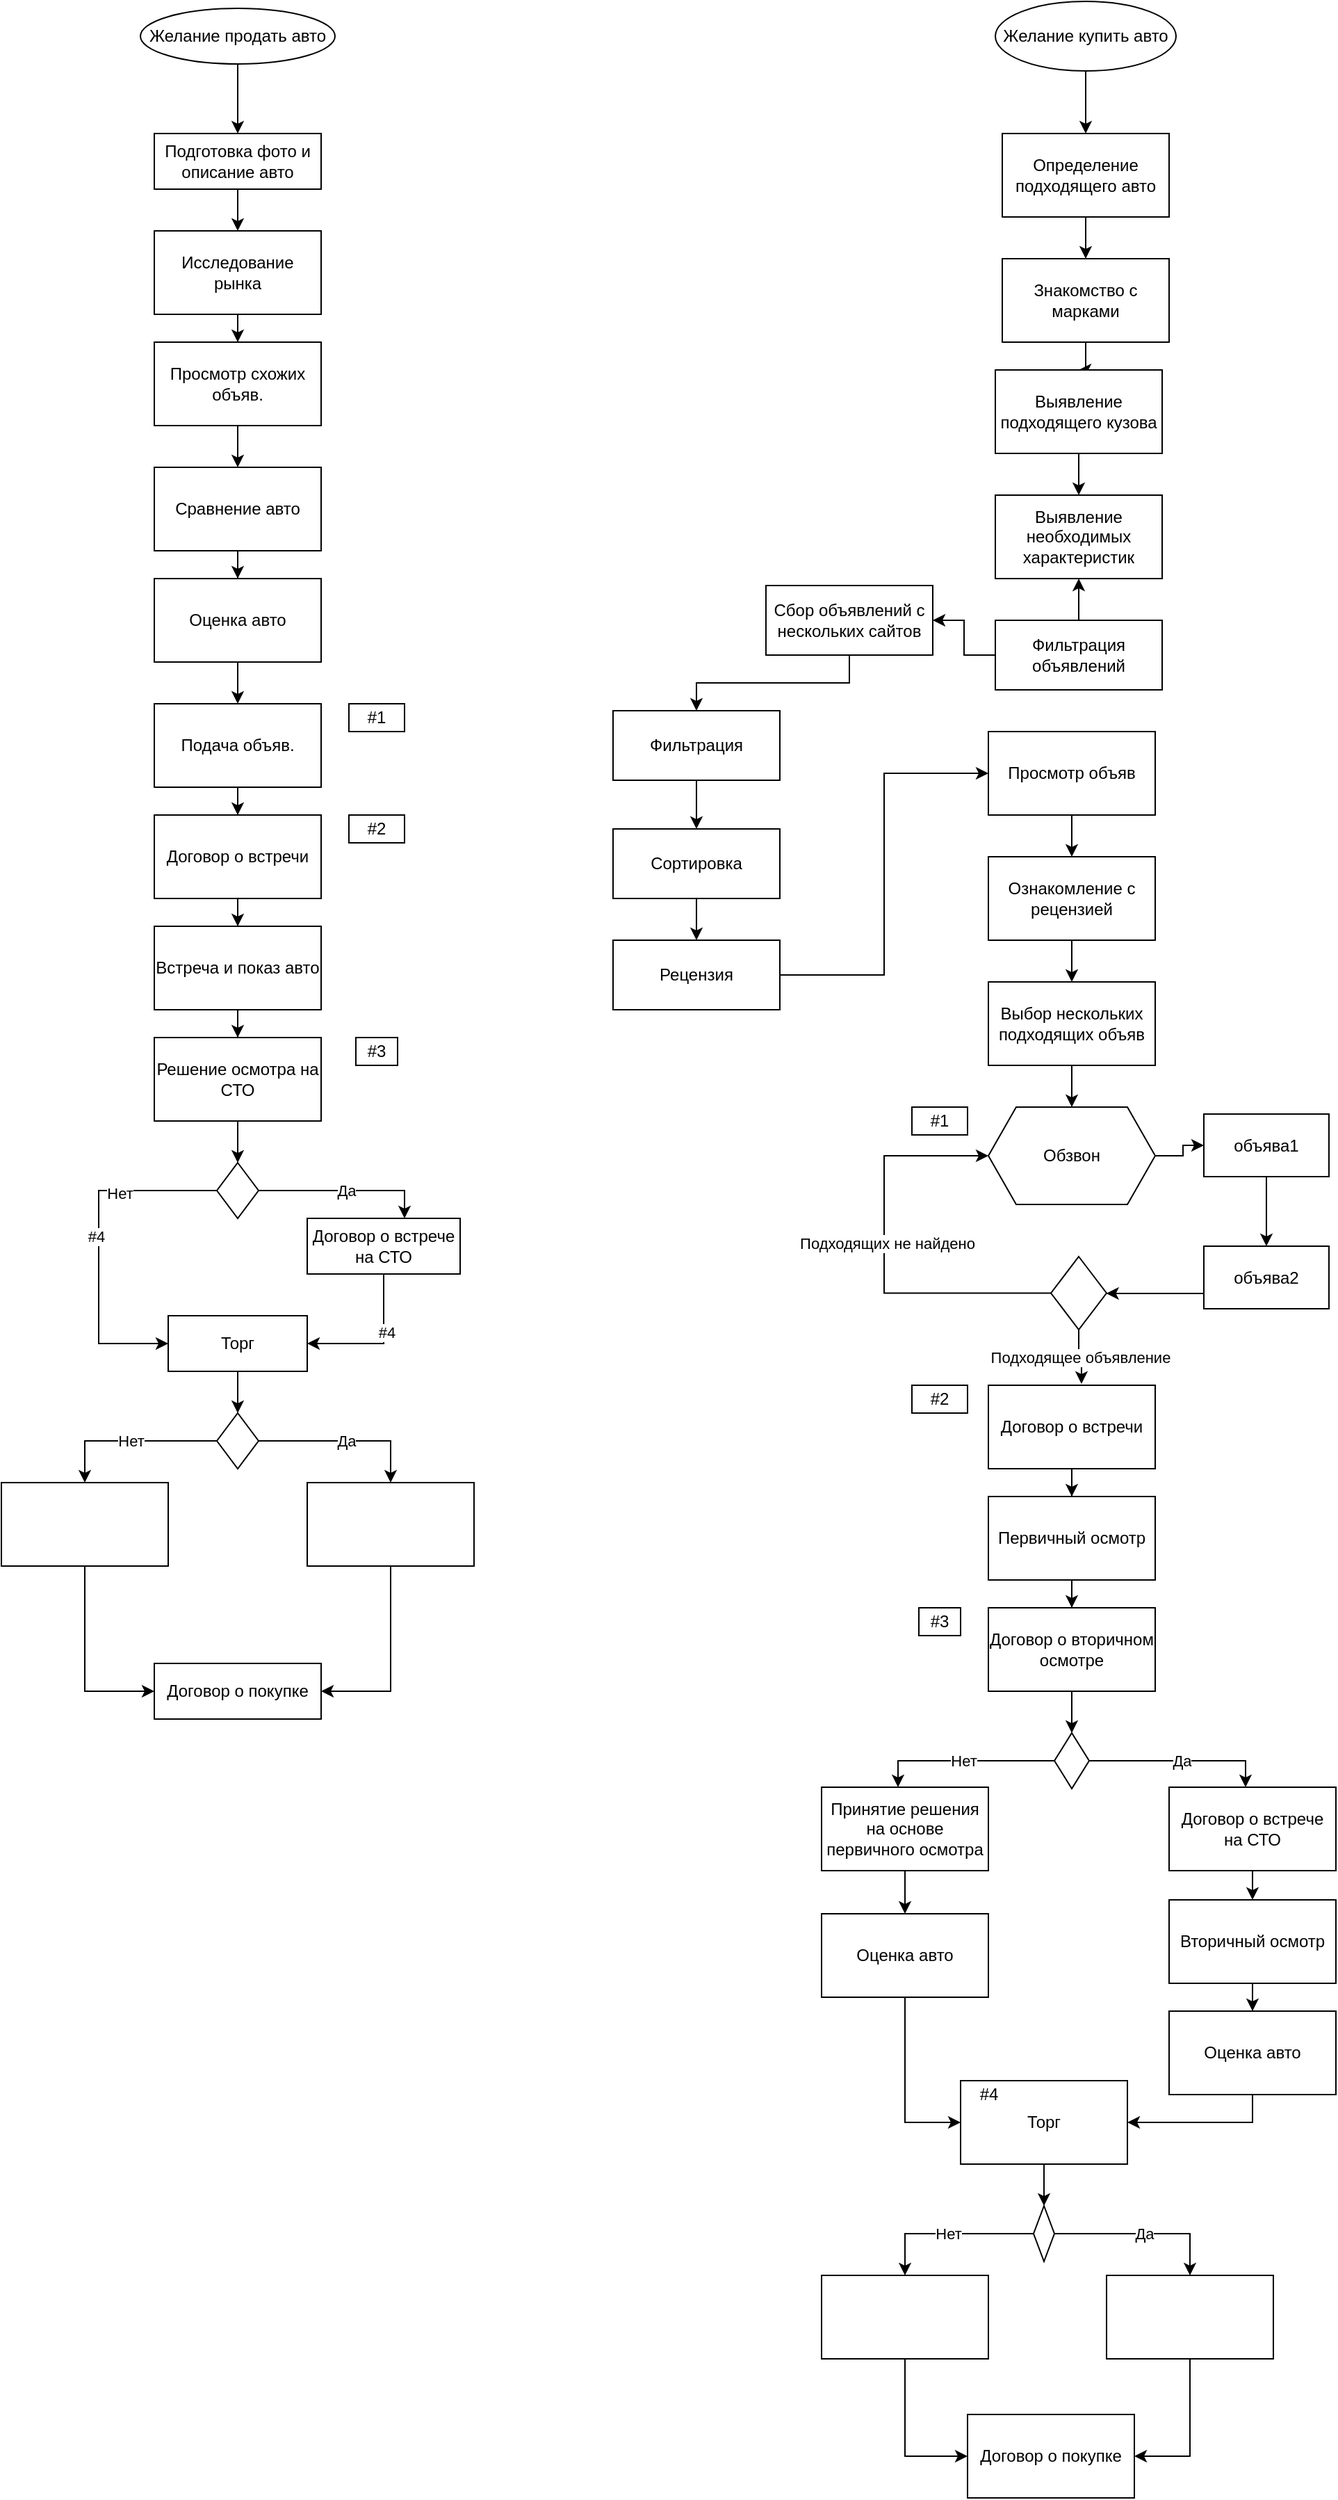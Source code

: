 <mxfile version="14.4.3" type="device"><diagram id="C6eu2yLnh7-MtceRMIal" name="Page-1"><mxGraphModel dx="2035" dy="695" grid="1" gridSize="10" guides="1" tooltips="1" connect="1" arrows="1" fold="1" page="1" pageScale="1" pageWidth="850" pageHeight="1100" math="0" shadow="0"><root><mxCell id="0"/><mxCell id="1" parent="0"/><mxCell id="BpAORbrp1s56oZ_EYQvg-1" value="" style="edgeStyle=orthogonalEdgeStyle;rounded=0;orthogonalLoop=1;jettySize=auto;html=1;" edge="1" parent="1" source="BpAORbrp1s56oZ_EYQvg-2" target="BpAORbrp1s56oZ_EYQvg-8"><mxGeometry relative="1" as="geometry"/></mxCell><mxCell id="BpAORbrp1s56oZ_EYQvg-2" value="Желание продать авто" style="ellipse;whiteSpace=wrap;html=1;" vertex="1" parent="1"><mxGeometry y="20" width="140" height="40" as="geometry"/></mxCell><mxCell id="BpAORbrp1s56oZ_EYQvg-3" value="" style="edgeStyle=orthogonalEdgeStyle;rounded=0;orthogonalLoop=1;jettySize=auto;html=1;" edge="1" parent="1" source="BpAORbrp1s56oZ_EYQvg-4" target="BpAORbrp1s56oZ_EYQvg-6"><mxGeometry relative="1" as="geometry"/></mxCell><mxCell id="BpAORbrp1s56oZ_EYQvg-4" value="Желание купить авто" style="ellipse;whiteSpace=wrap;html=1;" vertex="1" parent="1"><mxGeometry x="615" y="15" width="130" height="50" as="geometry"/></mxCell><mxCell id="BpAORbrp1s56oZ_EYQvg-5" value="" style="edgeStyle=orthogonalEdgeStyle;rounded=0;orthogonalLoop=1;jettySize=auto;html=1;" edge="1" parent="1" source="BpAORbrp1s56oZ_EYQvg-6" target="BpAORbrp1s56oZ_EYQvg-12"><mxGeometry relative="1" as="geometry"/></mxCell><mxCell id="BpAORbrp1s56oZ_EYQvg-6" value="Определение подходящего авто" style="whiteSpace=wrap;html=1;" vertex="1" parent="1"><mxGeometry x="620" y="110" width="120" height="60" as="geometry"/></mxCell><mxCell id="BpAORbrp1s56oZ_EYQvg-7" value="" style="edgeStyle=orthogonalEdgeStyle;rounded=0;orthogonalLoop=1;jettySize=auto;html=1;" edge="1" parent="1" source="BpAORbrp1s56oZ_EYQvg-8" target="BpAORbrp1s56oZ_EYQvg-10"><mxGeometry relative="1" as="geometry"/></mxCell><mxCell id="BpAORbrp1s56oZ_EYQvg-8" value="Подготовка фото и описание авто" style="whiteSpace=wrap;html=1;" vertex="1" parent="1"><mxGeometry x="10" y="110" width="120" height="40" as="geometry"/></mxCell><mxCell id="BpAORbrp1s56oZ_EYQvg-9" value="" style="edgeStyle=orthogonalEdgeStyle;rounded=0;orthogonalLoop=1;jettySize=auto;html=1;" edge="1" parent="1" source="BpAORbrp1s56oZ_EYQvg-10" target="BpAORbrp1s56oZ_EYQvg-14"><mxGeometry relative="1" as="geometry"/></mxCell><mxCell id="BpAORbrp1s56oZ_EYQvg-10" value="Исследование рынка" style="whiteSpace=wrap;html=1;" vertex="1" parent="1"><mxGeometry x="10" y="180" width="120" height="60" as="geometry"/></mxCell><mxCell id="BpAORbrp1s56oZ_EYQvg-11" value="" style="edgeStyle=orthogonalEdgeStyle;rounded=0;orthogonalLoop=1;jettySize=auto;html=1;" edge="1" parent="1" source="BpAORbrp1s56oZ_EYQvg-12" target="BpAORbrp1s56oZ_EYQvg-31"><mxGeometry relative="1" as="geometry"/></mxCell><mxCell id="BpAORbrp1s56oZ_EYQvg-12" value="Знакомство с марками" style="whiteSpace=wrap;html=1;" vertex="1" parent="1"><mxGeometry x="620" y="200" width="120" height="60" as="geometry"/></mxCell><mxCell id="BpAORbrp1s56oZ_EYQvg-13" value="" style="edgeStyle=orthogonalEdgeStyle;rounded=0;orthogonalLoop=1;jettySize=auto;html=1;" edge="1" parent="1" source="BpAORbrp1s56oZ_EYQvg-14" target="BpAORbrp1s56oZ_EYQvg-16"><mxGeometry relative="1" as="geometry"/></mxCell><mxCell id="BpAORbrp1s56oZ_EYQvg-14" value="Просмотр схожих объяв." style="whiteSpace=wrap;html=1;" vertex="1" parent="1"><mxGeometry x="10" y="260" width="120" height="60" as="geometry"/></mxCell><mxCell id="BpAORbrp1s56oZ_EYQvg-15" value="" style="edgeStyle=orthogonalEdgeStyle;rounded=0;orthogonalLoop=1;jettySize=auto;html=1;" edge="1" parent="1" source="BpAORbrp1s56oZ_EYQvg-16" target="BpAORbrp1s56oZ_EYQvg-18"><mxGeometry relative="1" as="geometry"/></mxCell><mxCell id="BpAORbrp1s56oZ_EYQvg-16" value="Сравнение авто" style="whiteSpace=wrap;html=1;" vertex="1" parent="1"><mxGeometry x="10" y="350" width="120" height="60" as="geometry"/></mxCell><mxCell id="BpAORbrp1s56oZ_EYQvg-17" value="" style="edgeStyle=orthogonalEdgeStyle;rounded=0;orthogonalLoop=1;jettySize=auto;html=1;" edge="1" parent="1" source="BpAORbrp1s56oZ_EYQvg-18" target="BpAORbrp1s56oZ_EYQvg-20"><mxGeometry relative="1" as="geometry"/></mxCell><mxCell id="BpAORbrp1s56oZ_EYQvg-18" value="Оценка авто" style="whiteSpace=wrap;html=1;" vertex="1" parent="1"><mxGeometry x="10" y="430" width="120" height="60" as="geometry"/></mxCell><mxCell id="BpAORbrp1s56oZ_EYQvg-19" value="" style="edgeStyle=orthogonalEdgeStyle;rounded=0;orthogonalLoop=1;jettySize=auto;html=1;" edge="1" parent="1" source="BpAORbrp1s56oZ_EYQvg-20" target="BpAORbrp1s56oZ_EYQvg-23"><mxGeometry relative="1" as="geometry"/></mxCell><mxCell id="BpAORbrp1s56oZ_EYQvg-20" value="Подача объяв." style="whiteSpace=wrap;html=1;" vertex="1" parent="1"><mxGeometry x="10" y="520" width="120" height="60" as="geometry"/></mxCell><mxCell id="BpAORbrp1s56oZ_EYQvg-21" value="#1" style="rounded=0;whiteSpace=wrap;html=1;" vertex="1" parent="1"><mxGeometry x="150" y="520" width="40" height="20" as="geometry"/></mxCell><mxCell id="BpAORbrp1s56oZ_EYQvg-22" value="" style="edgeStyle=orthogonalEdgeStyle;rounded=0;orthogonalLoop=1;jettySize=auto;html=1;" edge="1" parent="1" source="BpAORbrp1s56oZ_EYQvg-23" target="BpAORbrp1s56oZ_EYQvg-26"><mxGeometry relative="1" as="geometry"/></mxCell><mxCell id="BpAORbrp1s56oZ_EYQvg-23" value="Договор о встречи" style="whiteSpace=wrap;html=1;" vertex="1" parent="1"><mxGeometry x="10" y="600" width="120" height="60" as="geometry"/></mxCell><mxCell id="BpAORbrp1s56oZ_EYQvg-24" value="#2" style="rounded=0;whiteSpace=wrap;html=1;" vertex="1" parent="1"><mxGeometry x="150" y="600" width="40" height="20" as="geometry"/></mxCell><mxCell id="BpAORbrp1s56oZ_EYQvg-25" value="" style="edgeStyle=orthogonalEdgeStyle;rounded=0;orthogonalLoop=1;jettySize=auto;html=1;" edge="1" parent="1" source="BpAORbrp1s56oZ_EYQvg-26" target="BpAORbrp1s56oZ_EYQvg-28"><mxGeometry relative="1" as="geometry"/></mxCell><mxCell id="BpAORbrp1s56oZ_EYQvg-26" value="Встреча и показ авто" style="whiteSpace=wrap;html=1;" vertex="1" parent="1"><mxGeometry x="10" y="680" width="120" height="60" as="geometry"/></mxCell><mxCell id="BpAORbrp1s56oZ_EYQvg-27" value="" style="edgeStyle=orthogonalEdgeStyle;rounded=0;orthogonalLoop=1;jettySize=auto;html=1;" edge="1" parent="1" source="BpAORbrp1s56oZ_EYQvg-28" target="BpAORbrp1s56oZ_EYQvg-61"><mxGeometry relative="1" as="geometry"/></mxCell><mxCell id="BpAORbrp1s56oZ_EYQvg-28" value="Решение осмотра на СТО" style="whiteSpace=wrap;html=1;" vertex="1" parent="1"><mxGeometry x="10" y="760" width="120" height="60" as="geometry"/></mxCell><mxCell id="BpAORbrp1s56oZ_EYQvg-29" value="#3" style="rounded=0;whiteSpace=wrap;html=1;" vertex="1" parent="1"><mxGeometry x="155" y="760" width="30" height="20" as="geometry"/></mxCell><mxCell id="BpAORbrp1s56oZ_EYQvg-30" value="" style="edgeStyle=orthogonalEdgeStyle;rounded=0;orthogonalLoop=1;jettySize=auto;html=1;" edge="1" parent="1" source="BpAORbrp1s56oZ_EYQvg-31" target="BpAORbrp1s56oZ_EYQvg-33"><mxGeometry relative="1" as="geometry"/></mxCell><mxCell id="BpAORbrp1s56oZ_EYQvg-31" value="Выявление подходящего кузова" style="whiteSpace=wrap;html=1;" vertex="1" parent="1"><mxGeometry x="615" y="280" width="120" height="60" as="geometry"/></mxCell><mxCell id="BpAORbrp1s56oZ_EYQvg-33" value="Выявление необходимых характеристик" style="whiteSpace=wrap;html=1;" vertex="1" parent="1"><mxGeometry x="615" y="370" width="120" height="60" as="geometry"/></mxCell><mxCell id="BpAORbrp1s56oZ_EYQvg-108" value="" style="edgeStyle=orthogonalEdgeStyle;rounded=0;orthogonalLoop=1;jettySize=auto;html=1;" edge="1" parent="1" source="BpAORbrp1s56oZ_EYQvg-35" target="BpAORbrp1s56oZ_EYQvg-107"><mxGeometry relative="1" as="geometry"/></mxCell><mxCell id="BpAORbrp1s56oZ_EYQvg-35" value="Просмотр объяв" style="whiteSpace=wrap;html=1;" vertex="1" parent="1"><mxGeometry x="610" y="540" width="120" height="60" as="geometry"/></mxCell><mxCell id="BpAORbrp1s56oZ_EYQvg-36" style="edgeStyle=orthogonalEdgeStyle;rounded=0;orthogonalLoop=1;jettySize=auto;html=1;exitX=0.5;exitY=1;exitDx=0;exitDy=0;entryX=0.5;entryY=0;entryDx=0;entryDy=0;" edge="1" parent="1" source="BpAORbrp1s56oZ_EYQvg-37" target="BpAORbrp1s56oZ_EYQvg-48"><mxGeometry relative="1" as="geometry"/></mxCell><mxCell id="BpAORbrp1s56oZ_EYQvg-37" value="Выбор нескольких подходящих объяв" style="whiteSpace=wrap;html=1;" vertex="1" parent="1"><mxGeometry x="610" y="720" width="120" height="60" as="geometry"/></mxCell><mxCell id="BpAORbrp1s56oZ_EYQvg-38" value="#1" style="rounded=0;whiteSpace=wrap;html=1;" vertex="1" parent="1"><mxGeometry x="555" y="810" width="40" height="20" as="geometry"/></mxCell><mxCell id="BpAORbrp1s56oZ_EYQvg-39" value="" style="edgeStyle=orthogonalEdgeStyle;rounded=0;orthogonalLoop=1;jettySize=auto;html=1;" edge="1" parent="1" source="BpAORbrp1s56oZ_EYQvg-40" target="BpAORbrp1s56oZ_EYQvg-43"><mxGeometry relative="1" as="geometry"/></mxCell><mxCell id="BpAORbrp1s56oZ_EYQvg-40" value="Договор о встречи" style="whiteSpace=wrap;html=1;" vertex="1" parent="1"><mxGeometry x="610" y="1010" width="120" height="60" as="geometry"/></mxCell><mxCell id="BpAORbrp1s56oZ_EYQvg-41" value="#2" style="rounded=0;whiteSpace=wrap;html=1;" vertex="1" parent="1"><mxGeometry x="555" y="1010" width="40" height="20" as="geometry"/></mxCell><mxCell id="BpAORbrp1s56oZ_EYQvg-42" value="" style="edgeStyle=orthogonalEdgeStyle;rounded=0;orthogonalLoop=1;jettySize=auto;html=1;" edge="1" parent="1" source="BpAORbrp1s56oZ_EYQvg-43" target="BpAORbrp1s56oZ_EYQvg-45"><mxGeometry relative="1" as="geometry"/></mxCell><mxCell id="BpAORbrp1s56oZ_EYQvg-43" value="Первичный осмотр" style="whiteSpace=wrap;html=1;" vertex="1" parent="1"><mxGeometry x="610" y="1090" width="120" height="60" as="geometry"/></mxCell><mxCell id="BpAORbrp1s56oZ_EYQvg-44" value="" style="edgeStyle=orthogonalEdgeStyle;rounded=0;orthogonalLoop=1;jettySize=auto;html=1;" edge="1" parent="1" source="BpAORbrp1s56oZ_EYQvg-45" target="BpAORbrp1s56oZ_EYQvg-69"><mxGeometry relative="1" as="geometry"/></mxCell><mxCell id="BpAORbrp1s56oZ_EYQvg-45" value="Договор о вторичном осмотре" style="whiteSpace=wrap;html=1;" vertex="1" parent="1"><mxGeometry x="610" y="1170" width="120" height="60" as="geometry"/></mxCell><mxCell id="BpAORbrp1s56oZ_EYQvg-46" value="#3" style="rounded=0;whiteSpace=wrap;html=1;" vertex="1" parent="1"><mxGeometry x="560" y="1170" width="30" height="20" as="geometry"/></mxCell><mxCell id="BpAORbrp1s56oZ_EYQvg-47" value="" style="edgeStyle=orthogonalEdgeStyle;rounded=0;orthogonalLoop=1;jettySize=auto;html=1;" edge="1" parent="1" source="BpAORbrp1s56oZ_EYQvg-48" target="BpAORbrp1s56oZ_EYQvg-50"><mxGeometry relative="1" as="geometry"/></mxCell><mxCell id="BpAORbrp1s56oZ_EYQvg-48" value="Обзвон" style="shape=hexagon;perimeter=hexagonPerimeter2;whiteSpace=wrap;html=1;fixedSize=1;" vertex="1" parent="1"><mxGeometry x="610" y="810" width="120" height="70" as="geometry"/></mxCell><mxCell id="BpAORbrp1s56oZ_EYQvg-49" value="" style="edgeStyle=orthogonalEdgeStyle;rounded=0;orthogonalLoop=1;jettySize=auto;html=1;" edge="1" parent="1" source="BpAORbrp1s56oZ_EYQvg-50" target="BpAORbrp1s56oZ_EYQvg-52"><mxGeometry relative="1" as="geometry"/></mxCell><mxCell id="BpAORbrp1s56oZ_EYQvg-50" value="объява1" style="whiteSpace=wrap;html=1;" vertex="1" parent="1"><mxGeometry x="765" y="815" width="90" height="45" as="geometry"/></mxCell><mxCell id="BpAORbrp1s56oZ_EYQvg-51" value="" style="edgeStyle=orthogonalEdgeStyle;rounded=0;orthogonalLoop=1;jettySize=auto;html=1;" edge="1" parent="1" source="BpAORbrp1s56oZ_EYQvg-52" target="BpAORbrp1s56oZ_EYQvg-56"><mxGeometry relative="1" as="geometry"><Array as="points"><mxPoint x="730" y="944"/><mxPoint x="730" y="944"/></Array></mxGeometry></mxCell><mxCell id="BpAORbrp1s56oZ_EYQvg-52" value="объява2" style="whiteSpace=wrap;html=1;" vertex="1" parent="1"><mxGeometry x="765" y="910" width="90" height="45" as="geometry"/></mxCell><mxCell id="BpAORbrp1s56oZ_EYQvg-53" value="Подходящее объявление" style="edgeStyle=orthogonalEdgeStyle;rounded=0;orthogonalLoop=1;jettySize=auto;html=1;entryX=0.558;entryY=-0.017;entryDx=0;entryDy=0;entryPerimeter=0;" edge="1" parent="1" source="BpAORbrp1s56oZ_EYQvg-56" target="BpAORbrp1s56oZ_EYQvg-40"><mxGeometry relative="1" as="geometry"/></mxCell><mxCell id="BpAORbrp1s56oZ_EYQvg-54" style="edgeStyle=orthogonalEdgeStyle;rounded=0;orthogonalLoop=1;jettySize=auto;html=1;" edge="1" parent="1" source="BpAORbrp1s56oZ_EYQvg-56" target="BpAORbrp1s56oZ_EYQvg-48"><mxGeometry relative="1" as="geometry"><Array as="points"><mxPoint x="535" y="944"/><mxPoint x="535" y="845"/></Array></mxGeometry></mxCell><mxCell id="BpAORbrp1s56oZ_EYQvg-55" value="Подходящих не найдено" style="edgeLabel;html=1;align=center;verticalAlign=middle;resizable=0;points=[];" vertex="1" connectable="0" parent="BpAORbrp1s56oZ_EYQvg-54"><mxGeometry x="0.061" y="-2" relative="1" as="geometry"><mxPoint as="offset"/></mxGeometry></mxCell><mxCell id="BpAORbrp1s56oZ_EYQvg-56" value="" style="rhombus;whiteSpace=wrap;html=1;" vertex="1" parent="1"><mxGeometry x="655" y="917.5" width="40" height="52.5" as="geometry"/></mxCell><mxCell id="BpAORbrp1s56oZ_EYQvg-57" value="" style="edgeStyle=orthogonalEdgeStyle;rounded=0;orthogonalLoop=1;jettySize=auto;html=1;" edge="1" parent="1" source="BpAORbrp1s56oZ_EYQvg-61" target="BpAORbrp1s56oZ_EYQvg-63"><mxGeometry relative="1" as="geometry"><Array as="points"><mxPoint x="-30" y="870"/></Array></mxGeometry></mxCell><mxCell id="BpAORbrp1s56oZ_EYQvg-58" value="Нет" style="edgeLabel;html=1;align=center;verticalAlign=middle;resizable=0;points=[];" vertex="1" connectable="0" parent="BpAORbrp1s56oZ_EYQvg-57"><mxGeometry x="-0.429" y="2" relative="1" as="geometry"><mxPoint as="offset"/></mxGeometry></mxCell><mxCell id="BpAORbrp1s56oZ_EYQvg-59" value="#4" style="edgeLabel;html=1;align=center;verticalAlign=middle;resizable=0;points=[];" vertex="1" connectable="0" parent="BpAORbrp1s56oZ_EYQvg-57"><mxGeometry x="-0.037" y="-2" relative="1" as="geometry"><mxPoint as="offset"/></mxGeometry></mxCell><mxCell id="BpAORbrp1s56oZ_EYQvg-60" value="Да" style="edgeStyle=orthogonalEdgeStyle;rounded=0;orthogonalLoop=1;jettySize=auto;html=1;" edge="1" parent="1" source="BpAORbrp1s56oZ_EYQvg-61" target="BpAORbrp1s56oZ_EYQvg-66"><mxGeometry relative="1" as="geometry"><Array as="points"><mxPoint x="190" y="870"/></Array></mxGeometry></mxCell><mxCell id="BpAORbrp1s56oZ_EYQvg-61" value="" style="rhombus;whiteSpace=wrap;html=1;" vertex="1" parent="1"><mxGeometry x="55" y="850" width="30" height="40" as="geometry"/></mxCell><mxCell id="BpAORbrp1s56oZ_EYQvg-62" value="" style="edgeStyle=orthogonalEdgeStyle;rounded=0;orthogonalLoop=1;jettySize=auto;html=1;" edge="1" parent="1" source="BpAORbrp1s56oZ_EYQvg-63" target="BpAORbrp1s56oZ_EYQvg-76"><mxGeometry relative="1" as="geometry"/></mxCell><mxCell id="BpAORbrp1s56oZ_EYQvg-63" value="Торг" style="whiteSpace=wrap;html=1;direction=west;" vertex="1" parent="1"><mxGeometry x="20" y="960" width="100" height="40" as="geometry"/></mxCell><mxCell id="BpAORbrp1s56oZ_EYQvg-64" style="edgeStyle=orthogonalEdgeStyle;rounded=0;orthogonalLoop=1;jettySize=auto;html=1;exitX=0.5;exitY=1;exitDx=0;exitDy=0;entryX=0;entryY=0.5;entryDx=0;entryDy=0;" edge="1" parent="1" source="BpAORbrp1s56oZ_EYQvg-66" target="BpAORbrp1s56oZ_EYQvg-63"><mxGeometry relative="1" as="geometry"/></mxCell><mxCell id="BpAORbrp1s56oZ_EYQvg-65" value="#4" style="edgeLabel;html=1;align=center;verticalAlign=middle;resizable=0;points=[];" vertex="1" connectable="0" parent="BpAORbrp1s56oZ_EYQvg-64"><mxGeometry x="-0.2" y="2" relative="1" as="geometry"><mxPoint as="offset"/></mxGeometry></mxCell><mxCell id="BpAORbrp1s56oZ_EYQvg-66" value="Договор о встрече на СТО" style="whiteSpace=wrap;html=1;" vertex="1" parent="1"><mxGeometry x="120" y="890" width="110" height="40" as="geometry"/></mxCell><mxCell id="BpAORbrp1s56oZ_EYQvg-67" value="Нет" style="edgeStyle=orthogonalEdgeStyle;rounded=0;orthogonalLoop=1;jettySize=auto;html=1;" edge="1" parent="1" source="BpAORbrp1s56oZ_EYQvg-69" target="BpAORbrp1s56oZ_EYQvg-71"><mxGeometry relative="1" as="geometry"><Array as="points"><mxPoint x="545" y="1280"/></Array></mxGeometry></mxCell><mxCell id="BpAORbrp1s56oZ_EYQvg-68" value="Да" style="edgeStyle=orthogonalEdgeStyle;rounded=0;orthogonalLoop=1;jettySize=auto;html=1;" edge="1" parent="1" source="BpAORbrp1s56oZ_EYQvg-69" target="BpAORbrp1s56oZ_EYQvg-73"><mxGeometry relative="1" as="geometry"><Array as="points"><mxPoint x="795" y="1280"/></Array></mxGeometry></mxCell><mxCell id="BpAORbrp1s56oZ_EYQvg-69" value="" style="rhombus;whiteSpace=wrap;html=1;" vertex="1" parent="1"><mxGeometry x="657.5" y="1260" width="25" height="40" as="geometry"/></mxCell><mxCell id="BpAORbrp1s56oZ_EYQvg-70" value="" style="edgeStyle=orthogonalEdgeStyle;rounded=0;orthogonalLoop=1;jettySize=auto;html=1;" edge="1" parent="1" source="BpAORbrp1s56oZ_EYQvg-71" target="BpAORbrp1s56oZ_EYQvg-89"><mxGeometry relative="1" as="geometry"/></mxCell><mxCell id="BpAORbrp1s56oZ_EYQvg-71" value="Принятие решения на основе первичного осмотра" style="whiteSpace=wrap;html=1;" vertex="1" parent="1"><mxGeometry x="490" y="1299" width="120" height="60" as="geometry"/></mxCell><mxCell id="BpAORbrp1s56oZ_EYQvg-72" value="" style="edgeStyle=orthogonalEdgeStyle;rounded=0;orthogonalLoop=1;jettySize=auto;html=1;" edge="1" parent="1" source="BpAORbrp1s56oZ_EYQvg-73" target="BpAORbrp1s56oZ_EYQvg-83"><mxGeometry relative="1" as="geometry"/></mxCell><mxCell id="BpAORbrp1s56oZ_EYQvg-73" value="Договор о встрече на СТО" style="whiteSpace=wrap;html=1;" vertex="1" parent="1"><mxGeometry x="740" y="1299" width="120" height="60" as="geometry"/></mxCell><mxCell id="BpAORbrp1s56oZ_EYQvg-74" value="Нет" style="edgeStyle=orthogonalEdgeStyle;rounded=0;orthogonalLoop=1;jettySize=auto;html=1;" edge="1" parent="1" source="BpAORbrp1s56oZ_EYQvg-76" target="BpAORbrp1s56oZ_EYQvg-78"><mxGeometry relative="1" as="geometry"/></mxCell><mxCell id="BpAORbrp1s56oZ_EYQvg-75" value="Да" style="edgeStyle=orthogonalEdgeStyle;rounded=0;orthogonalLoop=1;jettySize=auto;html=1;" edge="1" parent="1" source="BpAORbrp1s56oZ_EYQvg-76" target="BpAORbrp1s56oZ_EYQvg-80"><mxGeometry relative="1" as="geometry"/></mxCell><mxCell id="BpAORbrp1s56oZ_EYQvg-76" value="" style="rhombus;whiteSpace=wrap;html=1;" vertex="1" parent="1"><mxGeometry x="55" y="1030" width="30" height="40" as="geometry"/></mxCell><mxCell id="BpAORbrp1s56oZ_EYQvg-77" style="edgeStyle=orthogonalEdgeStyle;rounded=0;orthogonalLoop=1;jettySize=auto;html=1;exitX=0.5;exitY=1;exitDx=0;exitDy=0;entryX=0;entryY=0.5;entryDx=0;entryDy=0;" edge="1" parent="1" source="BpAORbrp1s56oZ_EYQvg-78" target="BpAORbrp1s56oZ_EYQvg-81"><mxGeometry relative="1" as="geometry"/></mxCell><mxCell id="BpAORbrp1s56oZ_EYQvg-78" value="" style="whiteSpace=wrap;html=1;" vertex="1" parent="1"><mxGeometry x="-100" y="1080" width="120" height="60" as="geometry"/></mxCell><mxCell id="BpAORbrp1s56oZ_EYQvg-79" style="edgeStyle=orthogonalEdgeStyle;rounded=0;orthogonalLoop=1;jettySize=auto;html=1;exitX=0.5;exitY=1;exitDx=0;exitDy=0;entryX=1;entryY=0.5;entryDx=0;entryDy=0;" edge="1" parent="1" source="BpAORbrp1s56oZ_EYQvg-80" target="BpAORbrp1s56oZ_EYQvg-81"><mxGeometry relative="1" as="geometry"/></mxCell><mxCell id="BpAORbrp1s56oZ_EYQvg-80" value="" style="whiteSpace=wrap;html=1;" vertex="1" parent="1"><mxGeometry x="120" y="1080" width="120" height="60" as="geometry"/></mxCell><mxCell id="BpAORbrp1s56oZ_EYQvg-81" value="Договор о покупке" style="rounded=0;whiteSpace=wrap;html=1;" vertex="1" parent="1"><mxGeometry x="10" y="1210" width="120" height="40" as="geometry"/></mxCell><mxCell id="BpAORbrp1s56oZ_EYQvg-82" value="" style="edgeStyle=orthogonalEdgeStyle;rounded=0;orthogonalLoop=1;jettySize=auto;html=1;" edge="1" parent="1" source="BpAORbrp1s56oZ_EYQvg-83" target="BpAORbrp1s56oZ_EYQvg-85"><mxGeometry relative="1" as="geometry"/></mxCell><mxCell id="BpAORbrp1s56oZ_EYQvg-83" value="Вторичный осмотр" style="whiteSpace=wrap;html=1;" vertex="1" parent="1"><mxGeometry x="740" y="1380" width="120" height="60" as="geometry"/></mxCell><mxCell id="BpAORbrp1s56oZ_EYQvg-84" style="edgeStyle=orthogonalEdgeStyle;rounded=0;orthogonalLoop=1;jettySize=auto;html=1;exitX=0.5;exitY=1;exitDx=0;exitDy=0;entryX=1;entryY=0.5;entryDx=0;entryDy=0;" edge="1" parent="1" source="BpAORbrp1s56oZ_EYQvg-85" target="BpAORbrp1s56oZ_EYQvg-87"><mxGeometry relative="1" as="geometry"/></mxCell><mxCell id="BpAORbrp1s56oZ_EYQvg-85" value="Оценка авто" style="whiteSpace=wrap;html=1;" vertex="1" parent="1"><mxGeometry x="740" y="1460" width="120" height="60" as="geometry"/></mxCell><mxCell id="BpAORbrp1s56oZ_EYQvg-86" value="" style="edgeStyle=orthogonalEdgeStyle;rounded=0;orthogonalLoop=1;jettySize=auto;html=1;" edge="1" parent="1" source="BpAORbrp1s56oZ_EYQvg-87" target="BpAORbrp1s56oZ_EYQvg-92"><mxGeometry relative="1" as="geometry"/></mxCell><mxCell id="BpAORbrp1s56oZ_EYQvg-87" value="Торг" style="whiteSpace=wrap;html=1;" vertex="1" parent="1"><mxGeometry x="590" y="1510" width="120" height="60" as="geometry"/></mxCell><mxCell id="BpAORbrp1s56oZ_EYQvg-88" style="edgeStyle=orthogonalEdgeStyle;rounded=0;orthogonalLoop=1;jettySize=auto;html=1;entryX=0;entryY=0.5;entryDx=0;entryDy=0;" edge="1" parent="1" source="BpAORbrp1s56oZ_EYQvg-89" target="BpAORbrp1s56oZ_EYQvg-87"><mxGeometry relative="1" as="geometry"/></mxCell><mxCell id="BpAORbrp1s56oZ_EYQvg-89" value="Оценка авто" style="whiteSpace=wrap;html=1;" vertex="1" parent="1"><mxGeometry x="490" y="1390" width="120" height="60" as="geometry"/></mxCell><mxCell id="BpAORbrp1s56oZ_EYQvg-90" value="Нет" style="edgeStyle=orthogonalEdgeStyle;rounded=0;orthogonalLoop=1;jettySize=auto;html=1;" edge="1" parent="1" source="BpAORbrp1s56oZ_EYQvg-92" target="BpAORbrp1s56oZ_EYQvg-94"><mxGeometry relative="1" as="geometry"/></mxCell><mxCell id="BpAORbrp1s56oZ_EYQvg-91" value="Да" style="edgeStyle=orthogonalEdgeStyle;rounded=0;orthogonalLoop=1;jettySize=auto;html=1;" edge="1" parent="1" source="BpAORbrp1s56oZ_EYQvg-92" target="BpAORbrp1s56oZ_EYQvg-96"><mxGeometry relative="1" as="geometry"/></mxCell><mxCell id="BpAORbrp1s56oZ_EYQvg-92" value="" style="rhombus;whiteSpace=wrap;html=1;" vertex="1" parent="1"><mxGeometry x="642.5" y="1600" width="15" height="40" as="geometry"/></mxCell><mxCell id="BpAORbrp1s56oZ_EYQvg-93" style="edgeStyle=orthogonalEdgeStyle;rounded=0;orthogonalLoop=1;jettySize=auto;html=1;exitX=0.5;exitY=1;exitDx=0;exitDy=0;entryX=0;entryY=0.5;entryDx=0;entryDy=0;" edge="1" parent="1" source="BpAORbrp1s56oZ_EYQvg-94" target="BpAORbrp1s56oZ_EYQvg-97"><mxGeometry relative="1" as="geometry"/></mxCell><mxCell id="BpAORbrp1s56oZ_EYQvg-94" value="" style="whiteSpace=wrap;html=1;" vertex="1" parent="1"><mxGeometry x="490" y="1650" width="120" height="60" as="geometry"/></mxCell><mxCell id="BpAORbrp1s56oZ_EYQvg-95" style="edgeStyle=orthogonalEdgeStyle;rounded=0;orthogonalLoop=1;jettySize=auto;html=1;exitX=0.5;exitY=1;exitDx=0;exitDy=0;entryX=1;entryY=0.5;entryDx=0;entryDy=0;" edge="1" parent="1" source="BpAORbrp1s56oZ_EYQvg-96" target="BpAORbrp1s56oZ_EYQvg-97"><mxGeometry relative="1" as="geometry"/></mxCell><mxCell id="BpAORbrp1s56oZ_EYQvg-96" value="" style="whiteSpace=wrap;html=1;" vertex="1" parent="1"><mxGeometry x="695" y="1650" width="120" height="60" as="geometry"/></mxCell><mxCell id="BpAORbrp1s56oZ_EYQvg-97" value="Договор о покупке" style="rounded=0;whiteSpace=wrap;html=1;" vertex="1" parent="1"><mxGeometry x="595" y="1750" width="120" height="60" as="geometry"/></mxCell><mxCell id="BpAORbrp1s56oZ_EYQvg-98" value="#4" style="text;html=1;align=center;verticalAlign=middle;resizable=0;points=[];autosize=1;" vertex="1" parent="1"><mxGeometry x="595" y="1510" width="30" height="20" as="geometry"/></mxCell><mxCell id="BpAORbrp1s56oZ_EYQvg-100" value="" style="edgeStyle=orthogonalEdgeStyle;rounded=0;orthogonalLoop=1;jettySize=auto;html=1;" edge="1" parent="1" source="BpAORbrp1s56oZ_EYQvg-99" target="BpAORbrp1s56oZ_EYQvg-33"><mxGeometry relative="1" as="geometry"/></mxCell><mxCell id="BpAORbrp1s56oZ_EYQvg-111" value="" style="edgeStyle=orthogonalEdgeStyle;rounded=0;orthogonalLoop=1;jettySize=auto;html=1;" edge="1" parent="1" source="BpAORbrp1s56oZ_EYQvg-99" target="BpAORbrp1s56oZ_EYQvg-110"><mxGeometry relative="1" as="geometry"/></mxCell><mxCell id="BpAORbrp1s56oZ_EYQvg-99" value="Фильтрация объявлений" style="rounded=0;whiteSpace=wrap;html=1;" vertex="1" parent="1"><mxGeometry x="615" y="460" width="120" height="50" as="geometry"/></mxCell><mxCell id="BpAORbrp1s56oZ_EYQvg-109" value="" style="edgeStyle=orthogonalEdgeStyle;rounded=0;orthogonalLoop=1;jettySize=auto;html=1;" edge="1" parent="1" source="BpAORbrp1s56oZ_EYQvg-107" target="BpAORbrp1s56oZ_EYQvg-37"><mxGeometry relative="1" as="geometry"/></mxCell><mxCell id="BpAORbrp1s56oZ_EYQvg-107" value="Ознакомление с рецензией" style="rounded=0;whiteSpace=wrap;html=1;" vertex="1" parent="1"><mxGeometry x="610" y="630" width="120" height="60" as="geometry"/></mxCell><mxCell id="BpAORbrp1s56oZ_EYQvg-115" value="" style="edgeStyle=orthogonalEdgeStyle;rounded=0;orthogonalLoop=1;jettySize=auto;html=1;" edge="1" parent="1" source="BpAORbrp1s56oZ_EYQvg-110" target="BpAORbrp1s56oZ_EYQvg-114"><mxGeometry relative="1" as="geometry"/></mxCell><mxCell id="BpAORbrp1s56oZ_EYQvg-110" value="Сбор объявлений с нескольких сайтов" style="rounded=0;whiteSpace=wrap;html=1;" vertex="1" parent="1"><mxGeometry x="450" y="435" width="120" height="50" as="geometry"/></mxCell><mxCell id="BpAORbrp1s56oZ_EYQvg-119" value="" style="edgeStyle=orthogonalEdgeStyle;rounded=0;orthogonalLoop=1;jettySize=auto;html=1;" edge="1" parent="1" source="BpAORbrp1s56oZ_EYQvg-114" target="BpAORbrp1s56oZ_EYQvg-118"><mxGeometry relative="1" as="geometry"/></mxCell><mxCell id="BpAORbrp1s56oZ_EYQvg-114" value="Фильтрация" style="rounded=0;whiteSpace=wrap;html=1;" vertex="1" parent="1"><mxGeometry x="340" y="525" width="120" height="50" as="geometry"/></mxCell><mxCell id="BpAORbrp1s56oZ_EYQvg-122" value="" style="edgeStyle=orthogonalEdgeStyle;rounded=0;orthogonalLoop=1;jettySize=auto;html=1;" edge="1" parent="1" source="BpAORbrp1s56oZ_EYQvg-118" target="BpAORbrp1s56oZ_EYQvg-121"><mxGeometry relative="1" as="geometry"/></mxCell><mxCell id="BpAORbrp1s56oZ_EYQvg-118" value="Сортировка" style="rounded=0;whiteSpace=wrap;html=1;" vertex="1" parent="1"><mxGeometry x="340" y="610" width="120" height="50" as="geometry"/></mxCell><mxCell id="BpAORbrp1s56oZ_EYQvg-123" style="edgeStyle=orthogonalEdgeStyle;rounded=0;orthogonalLoop=1;jettySize=auto;html=1;entryX=0;entryY=0.5;entryDx=0;entryDy=0;" edge="1" parent="1" source="BpAORbrp1s56oZ_EYQvg-121" target="BpAORbrp1s56oZ_EYQvg-35"><mxGeometry relative="1" as="geometry"/></mxCell><mxCell id="BpAORbrp1s56oZ_EYQvg-121" value="Рецензия" style="rounded=0;whiteSpace=wrap;html=1;" vertex="1" parent="1"><mxGeometry x="340" y="690" width="120" height="50" as="geometry"/></mxCell></root></mxGraphModel></diagram></mxfile>